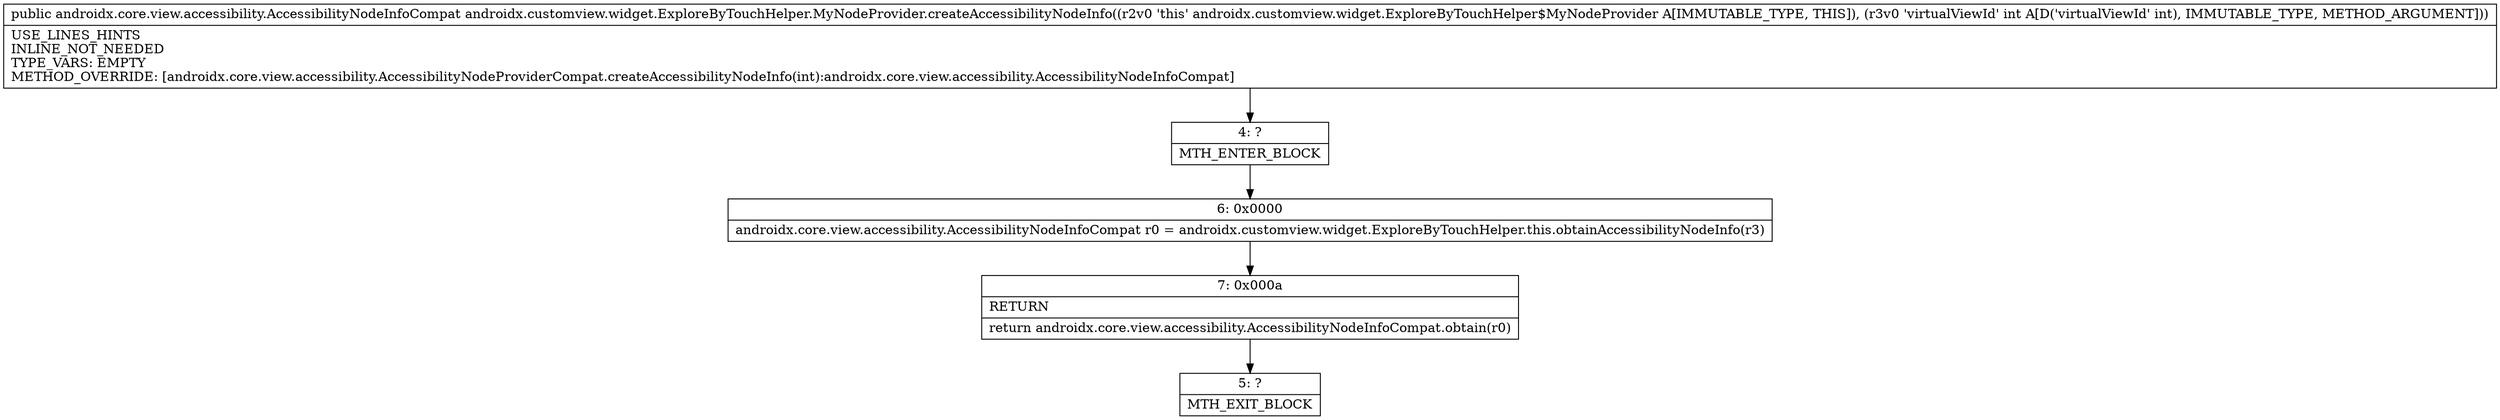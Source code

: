 digraph "CFG forandroidx.customview.widget.ExploreByTouchHelper.MyNodeProvider.createAccessibilityNodeInfo(I)Landroidx\/core\/view\/accessibility\/AccessibilityNodeInfoCompat;" {
Node_4 [shape=record,label="{4\:\ ?|MTH_ENTER_BLOCK\l}"];
Node_6 [shape=record,label="{6\:\ 0x0000|androidx.core.view.accessibility.AccessibilityNodeInfoCompat r0 = androidx.customview.widget.ExploreByTouchHelper.this.obtainAccessibilityNodeInfo(r3)\l}"];
Node_7 [shape=record,label="{7\:\ 0x000a|RETURN\l|return androidx.core.view.accessibility.AccessibilityNodeInfoCompat.obtain(r0)\l}"];
Node_5 [shape=record,label="{5\:\ ?|MTH_EXIT_BLOCK\l}"];
MethodNode[shape=record,label="{public androidx.core.view.accessibility.AccessibilityNodeInfoCompat androidx.customview.widget.ExploreByTouchHelper.MyNodeProvider.createAccessibilityNodeInfo((r2v0 'this' androidx.customview.widget.ExploreByTouchHelper$MyNodeProvider A[IMMUTABLE_TYPE, THIS]), (r3v0 'virtualViewId' int A[D('virtualViewId' int), IMMUTABLE_TYPE, METHOD_ARGUMENT]))  | USE_LINES_HINTS\lINLINE_NOT_NEEDED\lTYPE_VARS: EMPTY\lMETHOD_OVERRIDE: [androidx.core.view.accessibility.AccessibilityNodeProviderCompat.createAccessibilityNodeInfo(int):androidx.core.view.accessibility.AccessibilityNodeInfoCompat]\l}"];
MethodNode -> Node_4;Node_4 -> Node_6;
Node_6 -> Node_7;
Node_7 -> Node_5;
}

